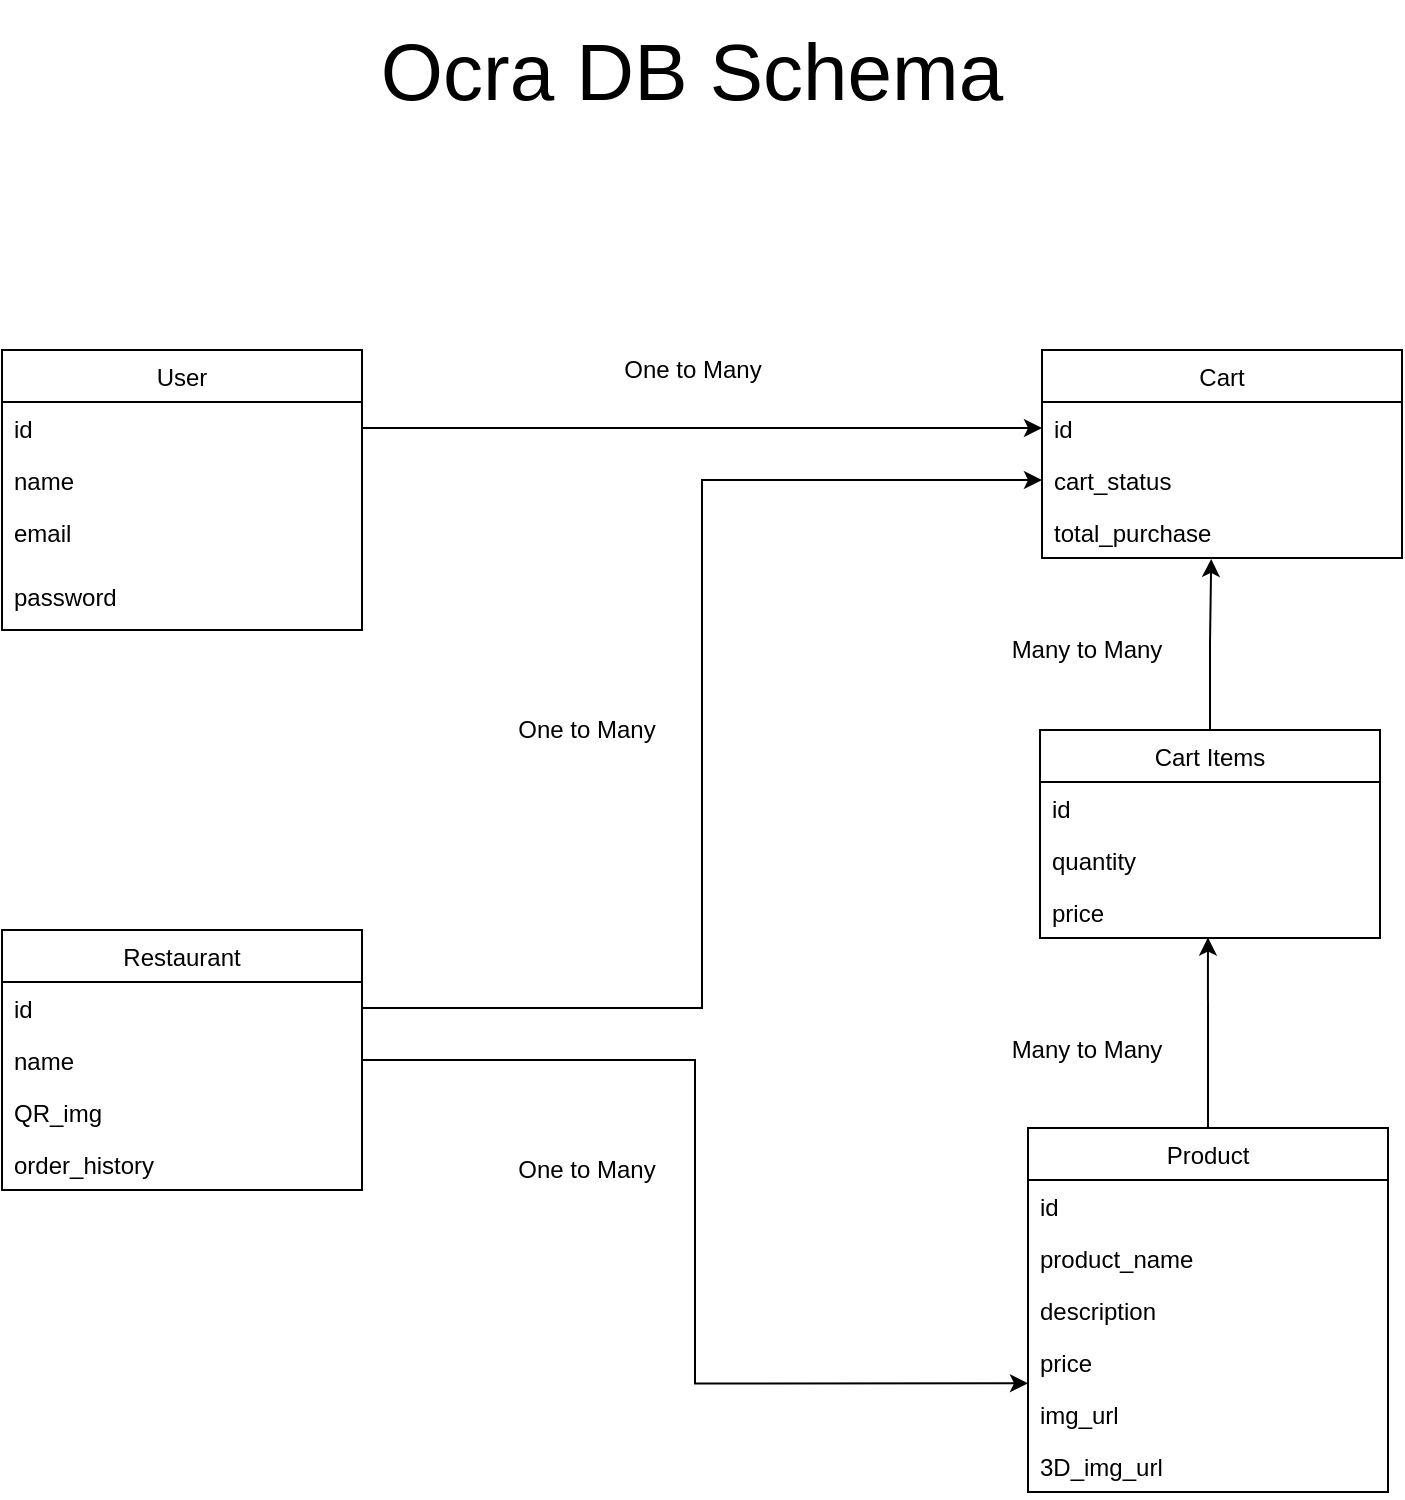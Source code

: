 <mxfile version="14.9.7" type="github">
  <diagram id="0yHu5yQXhKG4ZOJwX1DQ" name="Page-1">
    <mxGraphModel dx="868" dy="532" grid="1" gridSize="10" guides="1" tooltips="1" connect="1" arrows="1" fold="1" page="1" pageScale="1" pageWidth="850" pageHeight="1100" math="0" shadow="0">
      <root>
        <mxCell id="0" />
        <mxCell id="1" parent="0" />
        <mxCell id="NLLp_T5oQQYWmCSfZZHP-4" value="User" style="swimlane;fontStyle=0;childLayout=stackLayout;horizontal=1;startSize=26;horizontalStack=0;resizeParent=1;resizeParentMax=0;resizeLast=0;collapsible=1;marginBottom=0;" parent="1" vertex="1">
          <mxGeometry x="80" y="265" width="180" height="140" as="geometry" />
        </mxCell>
        <mxCell id="NLLp_T5oQQYWmCSfZZHP-5" value="id" style="text;strokeColor=none;fillColor=none;align=left;verticalAlign=top;spacingLeft=4;spacingRight=4;overflow=hidden;rotatable=0;points=[[0,0.5],[1,0.5]];portConstraint=eastwest;" parent="NLLp_T5oQQYWmCSfZZHP-4" vertex="1">
          <mxGeometry y="26" width="180" height="26" as="geometry" />
        </mxCell>
        <mxCell id="NLLp_T5oQQYWmCSfZZHP-6" value="name" style="text;strokeColor=none;fillColor=none;align=left;verticalAlign=top;spacingLeft=4;spacingRight=4;overflow=hidden;rotatable=0;points=[[0,0.5],[1,0.5]];portConstraint=eastwest;" parent="NLLp_T5oQQYWmCSfZZHP-4" vertex="1">
          <mxGeometry y="52" width="180" height="26" as="geometry" />
        </mxCell>
        <mxCell id="NLLp_T5oQQYWmCSfZZHP-7" value="email" style="text;strokeColor=none;fillColor=none;align=left;verticalAlign=top;spacingLeft=4;spacingRight=4;overflow=hidden;rotatable=0;points=[[0,0.5],[1,0.5]];portConstraint=eastwest;" parent="NLLp_T5oQQYWmCSfZZHP-4" vertex="1">
          <mxGeometry y="78" width="180" height="32" as="geometry" />
        </mxCell>
        <mxCell id="NLLp_T5oQQYWmCSfZZHP-30" value="password" style="text;strokeColor=none;fillColor=none;align=left;verticalAlign=top;spacingLeft=4;spacingRight=4;overflow=hidden;rotatable=0;points=[[0,0.5],[1,0.5]];portConstraint=eastwest;" parent="NLLp_T5oQQYWmCSfZZHP-4" vertex="1">
          <mxGeometry y="110" width="180" height="30" as="geometry" />
        </mxCell>
        <mxCell id="NLLp_T5oQQYWmCSfZZHP-9" value="Cart" style="swimlane;fontStyle=0;childLayout=stackLayout;horizontal=1;startSize=26;horizontalStack=0;resizeParent=1;resizeParentMax=0;resizeLast=0;collapsible=1;marginBottom=0;" parent="1" vertex="1">
          <mxGeometry x="600" y="265" width="180" height="104" as="geometry" />
        </mxCell>
        <mxCell id="NLLp_T5oQQYWmCSfZZHP-10" value="id" style="text;strokeColor=none;fillColor=none;align=left;verticalAlign=top;spacingLeft=4;spacingRight=4;overflow=hidden;rotatable=0;points=[[0,0.5],[1,0.5]];portConstraint=eastwest;" parent="NLLp_T5oQQYWmCSfZZHP-9" vertex="1">
          <mxGeometry y="26" width="180" height="26" as="geometry" />
        </mxCell>
        <mxCell id="NLLp_T5oQQYWmCSfZZHP-12" value="cart_status" style="text;strokeColor=none;fillColor=none;align=left;verticalAlign=top;spacingLeft=4;spacingRight=4;overflow=hidden;rotatable=0;points=[[0,0.5],[1,0.5]];portConstraint=eastwest;" parent="NLLp_T5oQQYWmCSfZZHP-9" vertex="1">
          <mxGeometry y="52" width="180" height="26" as="geometry" />
        </mxCell>
        <mxCell id="NLLp_T5oQQYWmCSfZZHP-57" value="total_purchase" style="text;strokeColor=none;fillColor=none;align=left;verticalAlign=top;spacingLeft=4;spacingRight=4;overflow=hidden;rotatable=0;points=[[0,0.5],[1,0.5]];portConstraint=eastwest;" parent="NLLp_T5oQQYWmCSfZZHP-9" vertex="1">
          <mxGeometry y="78" width="180" height="26" as="geometry" />
        </mxCell>
        <mxCell id="NLLp_T5oQQYWmCSfZZHP-56" style="edgeStyle=orthogonalEdgeStyle;rounded=0;orthogonalLoop=1;jettySize=auto;html=1;exitX=0.5;exitY=0;exitDx=0;exitDy=0;entryX=0.494;entryY=0.992;entryDx=0;entryDy=0;entryPerimeter=0;" parent="1" source="NLLp_T5oQQYWmCSfZZHP-13" target="NLLp_T5oQQYWmCSfZZHP-39" edge="1">
          <mxGeometry relative="1" as="geometry" />
        </mxCell>
        <mxCell id="NLLp_T5oQQYWmCSfZZHP-13" value="Product" style="swimlane;fontStyle=0;childLayout=stackLayout;horizontal=1;startSize=26;horizontalStack=0;resizeParent=1;resizeParentMax=0;resizeLast=0;collapsible=1;marginBottom=0;" parent="1" vertex="1">
          <mxGeometry x="593" y="654" width="180" height="182" as="geometry" />
        </mxCell>
        <mxCell id="NLLp_T5oQQYWmCSfZZHP-14" value="id" style="text;strokeColor=none;fillColor=none;align=left;verticalAlign=top;spacingLeft=4;spacingRight=4;overflow=hidden;rotatable=0;points=[[0,0.5],[1,0.5]];portConstraint=eastwest;" parent="NLLp_T5oQQYWmCSfZZHP-13" vertex="1">
          <mxGeometry y="26" width="180" height="26" as="geometry" />
        </mxCell>
        <mxCell id="NLLp_T5oQQYWmCSfZZHP-15" value="product_name" style="text;strokeColor=none;fillColor=none;align=left;verticalAlign=top;spacingLeft=4;spacingRight=4;overflow=hidden;rotatable=0;points=[[0,0.5],[1,0.5]];portConstraint=eastwest;" parent="NLLp_T5oQQYWmCSfZZHP-13" vertex="1">
          <mxGeometry y="52" width="180" height="26" as="geometry" />
        </mxCell>
        <mxCell id="NLLp_T5oQQYWmCSfZZHP-42" value="description" style="text;strokeColor=none;fillColor=none;align=left;verticalAlign=top;spacingLeft=4;spacingRight=4;overflow=hidden;rotatable=0;points=[[0,0.5],[1,0.5]];portConstraint=eastwest;" parent="NLLp_T5oQQYWmCSfZZHP-13" vertex="1">
          <mxGeometry y="78" width="180" height="26" as="geometry" />
        </mxCell>
        <mxCell id="NLLp_T5oQQYWmCSfZZHP-52" value="price" style="text;strokeColor=none;fillColor=none;align=left;verticalAlign=top;spacingLeft=4;spacingRight=4;overflow=hidden;rotatable=0;points=[[0,0.5],[1,0.5]];portConstraint=eastwest;" parent="NLLp_T5oQQYWmCSfZZHP-13" vertex="1">
          <mxGeometry y="104" width="180" height="26" as="geometry" />
        </mxCell>
        <mxCell id="NLLp_T5oQQYWmCSfZZHP-32" value="img_url" style="text;strokeColor=none;fillColor=none;align=left;verticalAlign=top;spacingLeft=4;spacingRight=4;overflow=hidden;rotatable=0;points=[[0,0.5],[1,0.5]];portConstraint=eastwest;" parent="NLLp_T5oQQYWmCSfZZHP-13" vertex="1">
          <mxGeometry y="130" width="180" height="26" as="geometry" />
        </mxCell>
        <mxCell id="NLLp_T5oQQYWmCSfZZHP-16" value="3D_img_url" style="text;strokeColor=none;fillColor=none;align=left;verticalAlign=top;spacingLeft=4;spacingRight=4;overflow=hidden;rotatable=0;points=[[0,0.5],[1,0.5]];portConstraint=eastwest;" parent="NLLp_T5oQQYWmCSfZZHP-13" vertex="1">
          <mxGeometry y="156" width="180" height="26" as="geometry" />
        </mxCell>
        <mxCell id="NLLp_T5oQQYWmCSfZZHP-17" value="Restaurant" style="swimlane;fontStyle=0;childLayout=stackLayout;horizontal=1;startSize=26;horizontalStack=0;resizeParent=1;resizeParentMax=0;resizeLast=0;collapsible=1;marginBottom=0;" parent="1" vertex="1">
          <mxGeometry x="80" y="555" width="180" height="130" as="geometry" />
        </mxCell>
        <mxCell id="NLLp_T5oQQYWmCSfZZHP-18" value="id" style="text;strokeColor=none;fillColor=none;align=left;verticalAlign=top;spacingLeft=4;spacingRight=4;overflow=hidden;rotatable=0;points=[[0,0.5],[1,0.5]];portConstraint=eastwest;" parent="NLLp_T5oQQYWmCSfZZHP-17" vertex="1">
          <mxGeometry y="26" width="180" height="26" as="geometry" />
        </mxCell>
        <mxCell id="NLLp_T5oQQYWmCSfZZHP-19" value="name" style="text;strokeColor=none;fillColor=none;align=left;verticalAlign=top;spacingLeft=4;spacingRight=4;overflow=hidden;rotatable=0;points=[[0,0.5],[1,0.5]];portConstraint=eastwest;" parent="NLLp_T5oQQYWmCSfZZHP-17" vertex="1">
          <mxGeometry y="52" width="180" height="26" as="geometry" />
        </mxCell>
        <mxCell id="NLLp_T5oQQYWmCSfZZHP-20" value="QR_img" style="text;strokeColor=none;fillColor=none;align=left;verticalAlign=top;spacingLeft=4;spacingRight=4;overflow=hidden;rotatable=0;points=[[0,0.5],[1,0.5]];portConstraint=eastwest;" parent="NLLp_T5oQQYWmCSfZZHP-17" vertex="1">
          <mxGeometry y="78" width="180" height="26" as="geometry" />
        </mxCell>
        <mxCell id="NLLp_T5oQQYWmCSfZZHP-53" value="order_history" style="text;strokeColor=none;fillColor=none;align=left;verticalAlign=top;spacingLeft=4;spacingRight=4;overflow=hidden;rotatable=0;points=[[0,0.5],[1,0.5]];portConstraint=eastwest;" parent="NLLp_T5oQQYWmCSfZZHP-17" vertex="1">
          <mxGeometry y="104" width="180" height="26" as="geometry" />
        </mxCell>
        <mxCell id="NLLp_T5oQQYWmCSfZZHP-34" style="edgeStyle=orthogonalEdgeStyle;rounded=0;orthogonalLoop=1;jettySize=auto;html=1;exitX=1;exitY=0.5;exitDx=0;exitDy=0;entryX=0;entryY=0.5;entryDx=0;entryDy=0;" parent="1" source="NLLp_T5oQQYWmCSfZZHP-7" target="NLLp_T5oQQYWmCSfZZHP-10" edge="1">
          <mxGeometry relative="1" as="geometry">
            <mxPoint x="510" y="304" as="targetPoint" />
            <Array as="points">
              <mxPoint x="260" y="304" />
            </Array>
          </mxGeometry>
        </mxCell>
        <mxCell id="NLLp_T5oQQYWmCSfZZHP-58" style="edgeStyle=orthogonalEdgeStyle;rounded=0;orthogonalLoop=1;jettySize=auto;html=1;entryX=0.47;entryY=1.018;entryDx=0;entryDy=0;entryPerimeter=0;" parent="1" source="NLLp_T5oQQYWmCSfZZHP-36" target="NLLp_T5oQQYWmCSfZZHP-57" edge="1">
          <mxGeometry relative="1" as="geometry" />
        </mxCell>
        <mxCell id="NLLp_T5oQQYWmCSfZZHP-36" value="Cart Items" style="swimlane;fontStyle=0;childLayout=stackLayout;horizontal=1;startSize=26;horizontalStack=0;resizeParent=1;resizeParentMax=0;resizeLast=0;collapsible=1;marginBottom=0;" parent="1" vertex="1">
          <mxGeometry x="599" y="455" width="170" height="104" as="geometry" />
        </mxCell>
        <mxCell id="NLLp_T5oQQYWmCSfZZHP-37" value="id" style="text;strokeColor=none;fillColor=none;align=left;verticalAlign=top;spacingLeft=4;spacingRight=4;overflow=hidden;rotatable=0;points=[[0,0.5],[1,0.5]];portConstraint=eastwest;" parent="NLLp_T5oQQYWmCSfZZHP-36" vertex="1">
          <mxGeometry y="26" width="170" height="26" as="geometry" />
        </mxCell>
        <mxCell id="NLLp_T5oQQYWmCSfZZHP-38" value="quantity" style="text;strokeColor=none;fillColor=none;align=left;verticalAlign=top;spacingLeft=4;spacingRight=4;overflow=hidden;rotatable=0;points=[[0,0.5],[1,0.5]];portConstraint=eastwest;" parent="NLLp_T5oQQYWmCSfZZHP-36" vertex="1">
          <mxGeometry y="52" width="170" height="26" as="geometry" />
        </mxCell>
        <mxCell id="NLLp_T5oQQYWmCSfZZHP-39" value="price" style="text;strokeColor=none;fillColor=none;align=left;verticalAlign=top;spacingLeft=4;spacingRight=4;overflow=hidden;rotatable=0;points=[[0,0.5],[1,0.5]];portConstraint=eastwest;" parent="NLLp_T5oQQYWmCSfZZHP-36" vertex="1">
          <mxGeometry y="78" width="170" height="26" as="geometry" />
        </mxCell>
        <mxCell id="NLLp_T5oQQYWmCSfZZHP-40" style="edgeStyle=orthogonalEdgeStyle;rounded=0;orthogonalLoop=1;jettySize=auto;html=1;exitX=1;exitY=0.5;exitDx=0;exitDy=0;entryX=0;entryY=-0.09;entryDx=0;entryDy=0;entryPerimeter=0;" parent="1" source="NLLp_T5oQQYWmCSfZZHP-19" target="NLLp_T5oQQYWmCSfZZHP-32" edge="1">
          <mxGeometry relative="1" as="geometry" />
        </mxCell>
        <mxCell id="NLLp_T5oQQYWmCSfZZHP-54" style="edgeStyle=orthogonalEdgeStyle;rounded=0;orthogonalLoop=1;jettySize=auto;html=1;exitX=1;exitY=0.5;exitDx=0;exitDy=0;entryX=0;entryY=0.5;entryDx=0;entryDy=0;" parent="1" source="NLLp_T5oQQYWmCSfZZHP-18" target="NLLp_T5oQQYWmCSfZZHP-12" edge="1">
          <mxGeometry relative="1" as="geometry" />
        </mxCell>
        <mxCell id="NLLp_T5oQQYWmCSfZZHP-59" value="One to Many" style="text;html=1;strokeColor=none;fillColor=none;align=center;verticalAlign=middle;whiteSpace=wrap;rounded=0;" parent="1" vertex="1">
          <mxGeometry x="320" y="445" width="105" height="20" as="geometry" />
        </mxCell>
        <mxCell id="NLLp_T5oQQYWmCSfZZHP-60" value="One to Many" style="text;html=1;strokeColor=none;fillColor=none;align=center;verticalAlign=middle;whiteSpace=wrap;rounded=0;" parent="1" vertex="1">
          <mxGeometry x="373" y="265" width="105" height="20" as="geometry" />
        </mxCell>
        <mxCell id="NLLp_T5oQQYWmCSfZZHP-61" value="Many to Many" style="text;html=1;strokeColor=none;fillColor=none;align=center;verticalAlign=middle;whiteSpace=wrap;rounded=0;" parent="1" vertex="1">
          <mxGeometry x="570" y="405" width="105" height="20" as="geometry" />
        </mxCell>
        <mxCell id="NLLp_T5oQQYWmCSfZZHP-62" value="Many to Many" style="text;html=1;strokeColor=none;fillColor=none;align=center;verticalAlign=middle;whiteSpace=wrap;rounded=0;" parent="1" vertex="1">
          <mxGeometry x="570" y="605" width="105" height="20" as="geometry" />
        </mxCell>
        <mxCell id="NLLp_T5oQQYWmCSfZZHP-63" value="One to Many" style="text;html=1;strokeColor=none;fillColor=none;align=center;verticalAlign=middle;whiteSpace=wrap;rounded=0;" parent="1" vertex="1">
          <mxGeometry x="320" y="665" width="105" height="20" as="geometry" />
        </mxCell>
        <mxCell id="NLLp_T5oQQYWmCSfZZHP-69" value="&lt;font style=&quot;font-size: 40px&quot;&gt;Ocra DB Schema&lt;/font&gt;" style="text;html=1;strokeColor=none;fillColor=none;align=center;verticalAlign=middle;whiteSpace=wrap;rounded=0;" parent="1" vertex="1">
          <mxGeometry x="215" y="90" width="420" height="70" as="geometry" />
        </mxCell>
      </root>
    </mxGraphModel>
  </diagram>
</mxfile>
